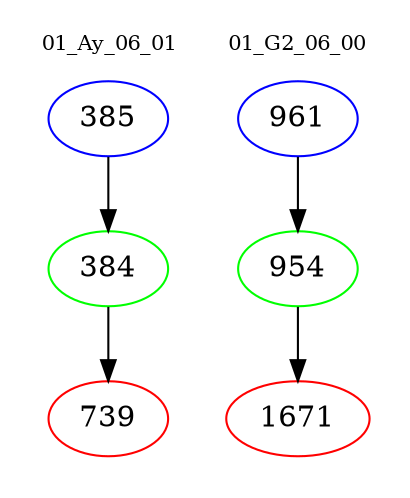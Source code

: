 digraph{
subgraph cluster_0 {
color = white
label = "01_Ay_06_01";
fontsize=10;
T0_385 [label="385", color="blue"]
T0_385 -> T0_384 [color="black"]
T0_384 [label="384", color="green"]
T0_384 -> T0_739 [color="black"]
T0_739 [label="739", color="red"]
}
subgraph cluster_1 {
color = white
label = "01_G2_06_00";
fontsize=10;
T1_961 [label="961", color="blue"]
T1_961 -> T1_954 [color="black"]
T1_954 [label="954", color="green"]
T1_954 -> T1_1671 [color="black"]
T1_1671 [label="1671", color="red"]
}
}
